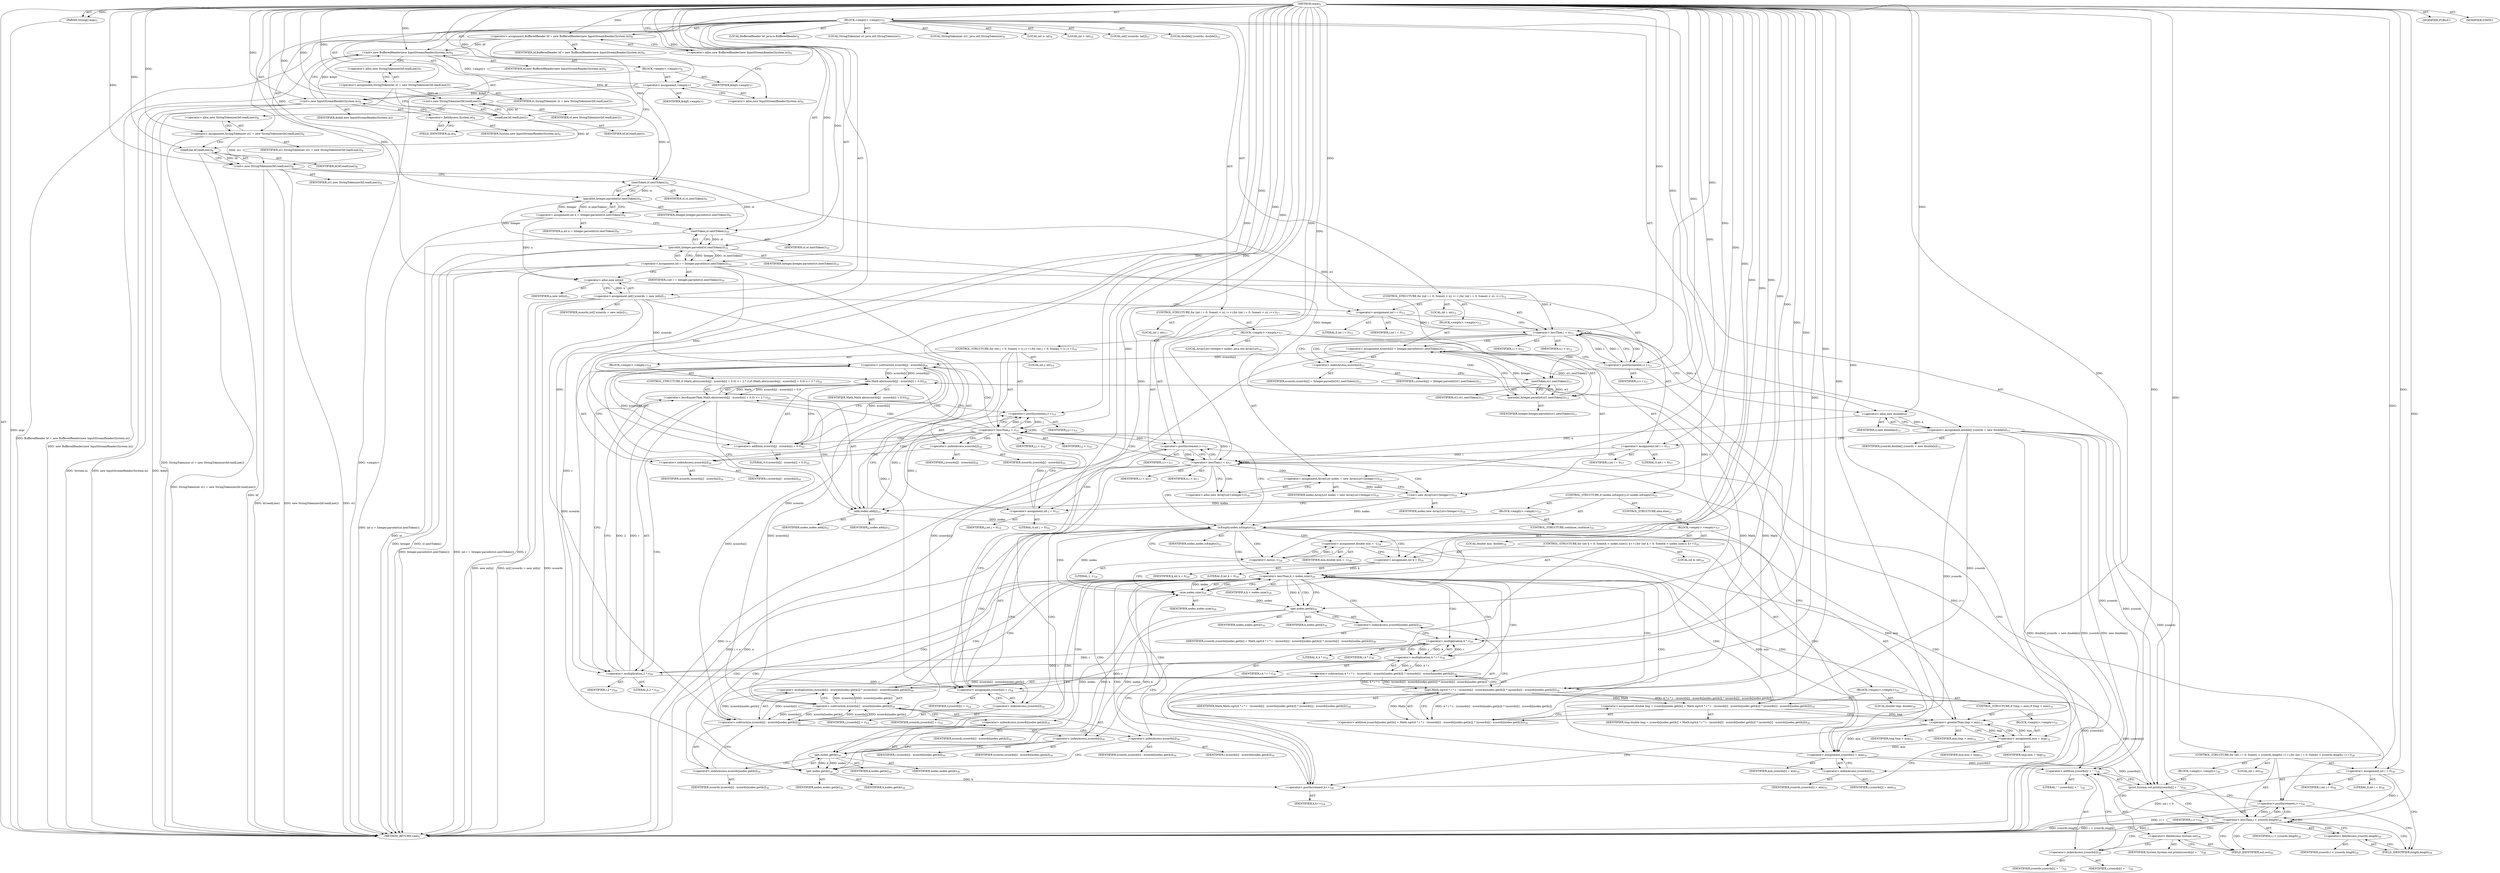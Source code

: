 digraph "main" {  
"25" [label = <(METHOD,main)<SUB>5</SUB>> ]
"26" [label = <(PARAM,String[] args)<SUB>5</SUB>> ]
"27" [label = <(BLOCK,&lt;empty&gt;,&lt;empty&gt;)<SUB>5</SUB>> ]
"4" [label = <(LOCAL,BufferedReader bf: java.io.BufferedReader)<SUB>6</SUB>> ]
"28" [label = <(&lt;operator&gt;.assignment,BufferedReader bf = new BufferedReader(new InputStreamReader(System.in)))<SUB>6</SUB>> ]
"29" [label = <(IDENTIFIER,bf,BufferedReader bf = new BufferedReader(new InputStreamReader(System.in)))<SUB>6</SUB>> ]
"30" [label = <(&lt;operator&gt;.alloc,new BufferedReader(new InputStreamReader(System.in)))<SUB>6</SUB>> ]
"31" [label = <(&lt;init&gt;,new BufferedReader(new InputStreamReader(System.in)))<SUB>6</SUB>> ]
"3" [label = <(IDENTIFIER,bf,new BufferedReader(new InputStreamReader(System.in)))<SUB>6</SUB>> ]
"32" [label = <(BLOCK,&lt;empty&gt;,&lt;empty&gt;)<SUB>6</SUB>> ]
"33" [label = <(&lt;operator&gt;.assignment,&lt;empty&gt;)> ]
"34" [label = <(IDENTIFIER,$obj0,&lt;empty&gt;)> ]
"35" [label = <(&lt;operator&gt;.alloc,new InputStreamReader(System.in))<SUB>6</SUB>> ]
"36" [label = <(&lt;init&gt;,new InputStreamReader(System.in))<SUB>6</SUB>> ]
"37" [label = <(IDENTIFIER,$obj0,new InputStreamReader(System.in))> ]
"38" [label = <(&lt;operator&gt;.fieldAccess,System.in)<SUB>6</SUB>> ]
"39" [label = <(IDENTIFIER,System,new InputStreamReader(System.in))<SUB>6</SUB>> ]
"40" [label = <(FIELD_IDENTIFIER,in,in)<SUB>6</SUB>> ]
"41" [label = <(IDENTIFIER,$obj0,&lt;empty&gt;)> ]
"6" [label = <(LOCAL,StringTokenizer st: java.util.StringTokenizer)<SUB>7</SUB>> ]
"42" [label = <(&lt;operator&gt;.assignment,StringTokenizer st = new StringTokenizer(bf.readLine()))<SUB>7</SUB>> ]
"43" [label = <(IDENTIFIER,st,StringTokenizer st = new StringTokenizer(bf.readLine()))<SUB>7</SUB>> ]
"44" [label = <(&lt;operator&gt;.alloc,new StringTokenizer(bf.readLine()))<SUB>7</SUB>> ]
"45" [label = <(&lt;init&gt;,new StringTokenizer(bf.readLine()))<SUB>7</SUB>> ]
"5" [label = <(IDENTIFIER,st,new StringTokenizer(bf.readLine()))<SUB>7</SUB>> ]
"46" [label = <(readLine,bf.readLine())<SUB>7</SUB>> ]
"47" [label = <(IDENTIFIER,bf,bf.readLine())<SUB>7</SUB>> ]
"8" [label = <(LOCAL,StringTokenizer st1: java.util.StringTokenizer)<SUB>8</SUB>> ]
"48" [label = <(&lt;operator&gt;.assignment,StringTokenizer st1 = new StringTokenizer(bf.readLine()))<SUB>8</SUB>> ]
"49" [label = <(IDENTIFIER,st1,StringTokenizer st1 = new StringTokenizer(bf.readLine()))<SUB>8</SUB>> ]
"50" [label = <(&lt;operator&gt;.alloc,new StringTokenizer(bf.readLine()))<SUB>8</SUB>> ]
"51" [label = <(&lt;init&gt;,new StringTokenizer(bf.readLine()))<SUB>8</SUB>> ]
"7" [label = <(IDENTIFIER,st1,new StringTokenizer(bf.readLine()))<SUB>8</SUB>> ]
"52" [label = <(readLine,bf.readLine())<SUB>8</SUB>> ]
"53" [label = <(IDENTIFIER,bf,bf.readLine())<SUB>8</SUB>> ]
"54" [label = <(LOCAL,int n: int)<SUB>9</SUB>> ]
"55" [label = <(&lt;operator&gt;.assignment,int n = Integer.parseInt(st.nextToken()))<SUB>9</SUB>> ]
"56" [label = <(IDENTIFIER,n,int n = Integer.parseInt(st.nextToken()))<SUB>9</SUB>> ]
"57" [label = <(parseInt,Integer.parseInt(st.nextToken()))<SUB>9</SUB>> ]
"58" [label = <(IDENTIFIER,Integer,Integer.parseInt(st.nextToken()))<SUB>9</SUB>> ]
"59" [label = <(nextToken,st.nextToken())<SUB>9</SUB>> ]
"60" [label = <(IDENTIFIER,st,st.nextToken())<SUB>9</SUB>> ]
"61" [label = <(LOCAL,int r: int)<SUB>10</SUB>> ]
"62" [label = <(&lt;operator&gt;.assignment,int r = Integer.parseInt(st.nextToken()))<SUB>10</SUB>> ]
"63" [label = <(IDENTIFIER,r,int r = Integer.parseInt(st.nextToken()))<SUB>10</SUB>> ]
"64" [label = <(parseInt,Integer.parseInt(st.nextToken()))<SUB>10</SUB>> ]
"65" [label = <(IDENTIFIER,Integer,Integer.parseInt(st.nextToken()))<SUB>10</SUB>> ]
"66" [label = <(nextToken,st.nextToken())<SUB>10</SUB>> ]
"67" [label = <(IDENTIFIER,st,st.nextToken())<SUB>10</SUB>> ]
"68" [label = <(LOCAL,int[] xcoords: int[])<SUB>11</SUB>> ]
"69" [label = <(&lt;operator&gt;.assignment,int[] xcoords = new int[n])<SUB>11</SUB>> ]
"70" [label = <(IDENTIFIER,xcoords,int[] xcoords = new int[n])<SUB>11</SUB>> ]
"71" [label = <(&lt;operator&gt;.alloc,new int[n])> ]
"72" [label = <(IDENTIFIER,n,new int[n])<SUB>11</SUB>> ]
"73" [label = <(CONTROL_STRUCTURE,for (int i = 0; Some(i &lt; n); i++),for (int i = 0; Some(i &lt; n); i++))<SUB>12</SUB>> ]
"74" [label = <(LOCAL,int i: int)<SUB>12</SUB>> ]
"75" [label = <(&lt;operator&gt;.assignment,int i = 0)<SUB>12</SUB>> ]
"76" [label = <(IDENTIFIER,i,int i = 0)<SUB>12</SUB>> ]
"77" [label = <(LITERAL,0,int i = 0)<SUB>12</SUB>> ]
"78" [label = <(&lt;operator&gt;.lessThan,i &lt; n)<SUB>12</SUB>> ]
"79" [label = <(IDENTIFIER,i,i &lt; n)<SUB>12</SUB>> ]
"80" [label = <(IDENTIFIER,n,i &lt; n)<SUB>12</SUB>> ]
"81" [label = <(&lt;operator&gt;.postIncrement,i++)<SUB>12</SUB>> ]
"82" [label = <(IDENTIFIER,i,i++)<SUB>12</SUB>> ]
"83" [label = <(BLOCK,&lt;empty&gt;,&lt;empty&gt;)<SUB>12</SUB>> ]
"84" [label = <(&lt;operator&gt;.assignment,xcoords[i] = Integer.parseInt(st1.nextToken()))<SUB>13</SUB>> ]
"85" [label = <(&lt;operator&gt;.indexAccess,xcoords[i])<SUB>13</SUB>> ]
"86" [label = <(IDENTIFIER,xcoords,xcoords[i] = Integer.parseInt(st1.nextToken()))<SUB>13</SUB>> ]
"87" [label = <(IDENTIFIER,i,xcoords[i] = Integer.parseInt(st1.nextToken()))<SUB>13</SUB>> ]
"88" [label = <(parseInt,Integer.parseInt(st1.nextToken()))<SUB>13</SUB>> ]
"89" [label = <(IDENTIFIER,Integer,Integer.parseInt(st1.nextToken()))<SUB>13</SUB>> ]
"90" [label = <(nextToken,st1.nextToken())<SUB>13</SUB>> ]
"91" [label = <(IDENTIFIER,st1,st1.nextToken())<SUB>13</SUB>> ]
"92" [label = <(LOCAL,double[] ycoords: double[])<SUB>15</SUB>> ]
"93" [label = <(&lt;operator&gt;.assignment,double[] ycoords = new double[n])<SUB>15</SUB>> ]
"94" [label = <(IDENTIFIER,ycoords,double[] ycoords = new double[n])<SUB>15</SUB>> ]
"95" [label = <(&lt;operator&gt;.alloc,new double[n])> ]
"96" [label = <(IDENTIFIER,n,new double[n])<SUB>15</SUB>> ]
"97" [label = <(CONTROL_STRUCTURE,for (int i = 0; Some(i &lt; n); i++),for (int i = 0; Some(i &lt; n); i++))<SUB>17</SUB>> ]
"98" [label = <(LOCAL,int i: int)<SUB>17</SUB>> ]
"99" [label = <(&lt;operator&gt;.assignment,int i = 0)<SUB>17</SUB>> ]
"100" [label = <(IDENTIFIER,i,int i = 0)<SUB>17</SUB>> ]
"101" [label = <(LITERAL,0,int i = 0)<SUB>17</SUB>> ]
"102" [label = <(&lt;operator&gt;.lessThan,i &lt; n)<SUB>17</SUB>> ]
"103" [label = <(IDENTIFIER,i,i &lt; n)<SUB>17</SUB>> ]
"104" [label = <(IDENTIFIER,n,i &lt; n)<SUB>17</SUB>> ]
"105" [label = <(&lt;operator&gt;.postIncrement,i++)<SUB>17</SUB>> ]
"106" [label = <(IDENTIFIER,i,i++)<SUB>17</SUB>> ]
"107" [label = <(BLOCK,&lt;empty&gt;,&lt;empty&gt;)<SUB>17</SUB>> ]
"10" [label = <(LOCAL,ArrayList&lt;Integer&gt; nodes: java.util.ArrayList)<SUB>18</SUB>> ]
"108" [label = <(&lt;operator&gt;.assignment,ArrayList nodes = new ArrayList&lt;Integer&gt;())<SUB>18</SUB>> ]
"109" [label = <(IDENTIFIER,nodes,ArrayList nodes = new ArrayList&lt;Integer&gt;())<SUB>18</SUB>> ]
"110" [label = <(&lt;operator&gt;.alloc,new ArrayList&lt;Integer&gt;())<SUB>18</SUB>> ]
"111" [label = <(&lt;init&gt;,new ArrayList&lt;Integer&gt;())<SUB>18</SUB>> ]
"9" [label = <(IDENTIFIER,nodes,new ArrayList&lt;Integer&gt;())<SUB>18</SUB>> ]
"112" [label = <(CONTROL_STRUCTURE,for (int j = 0; Some(j &lt; i); j++),for (int j = 0; Some(j &lt; i); j++))<SUB>19</SUB>> ]
"113" [label = <(LOCAL,int j: int)<SUB>19</SUB>> ]
"114" [label = <(&lt;operator&gt;.assignment,int j = 0)<SUB>19</SUB>> ]
"115" [label = <(IDENTIFIER,j,int j = 0)<SUB>19</SUB>> ]
"116" [label = <(LITERAL,0,int j = 0)<SUB>19</SUB>> ]
"117" [label = <(&lt;operator&gt;.lessThan,j &lt; i)<SUB>19</SUB>> ]
"118" [label = <(IDENTIFIER,j,j &lt; i)<SUB>19</SUB>> ]
"119" [label = <(IDENTIFIER,i,j &lt; i)<SUB>19</SUB>> ]
"120" [label = <(&lt;operator&gt;.postIncrement,j++)<SUB>19</SUB>> ]
"121" [label = <(IDENTIFIER,j,j++)<SUB>19</SUB>> ]
"122" [label = <(BLOCK,&lt;empty&gt;,&lt;empty&gt;)<SUB>19</SUB>> ]
"123" [label = <(CONTROL_STRUCTURE,if (Math.abs(xcoords[j] - xcoords[i] + 0.0) &lt;= 2 * r),if (Math.abs(xcoords[j] - xcoords[i] + 0.0) &lt;= 2 * r))<SUB>20</SUB>> ]
"124" [label = <(&lt;operator&gt;.lessEqualsThan,Math.abs(xcoords[j] - xcoords[i] + 0.0) &lt;= 2 * r)<SUB>20</SUB>> ]
"125" [label = <(abs,Math.abs(xcoords[j] - xcoords[i] + 0.0))<SUB>20</SUB>> ]
"126" [label = <(IDENTIFIER,Math,Math.abs(xcoords[j] - xcoords[i] + 0.0))<SUB>20</SUB>> ]
"127" [label = <(&lt;operator&gt;.addition,xcoords[j] - xcoords[i] + 0.0)<SUB>20</SUB>> ]
"128" [label = <(&lt;operator&gt;.subtraction,xcoords[j] - xcoords[i])<SUB>20</SUB>> ]
"129" [label = <(&lt;operator&gt;.indexAccess,xcoords[j])<SUB>20</SUB>> ]
"130" [label = <(IDENTIFIER,xcoords,xcoords[j] - xcoords[i])<SUB>20</SUB>> ]
"131" [label = <(IDENTIFIER,j,xcoords[j] - xcoords[i])<SUB>20</SUB>> ]
"132" [label = <(&lt;operator&gt;.indexAccess,xcoords[i])<SUB>20</SUB>> ]
"133" [label = <(IDENTIFIER,xcoords,xcoords[j] - xcoords[i])<SUB>20</SUB>> ]
"134" [label = <(IDENTIFIER,i,xcoords[j] - xcoords[i])<SUB>20</SUB>> ]
"135" [label = <(LITERAL,0.0,xcoords[j] - xcoords[i] + 0.0)<SUB>20</SUB>> ]
"136" [label = <(&lt;operator&gt;.multiplication,2 * r)<SUB>20</SUB>> ]
"137" [label = <(LITERAL,2,2 * r)<SUB>20</SUB>> ]
"138" [label = <(IDENTIFIER,r,2 * r)<SUB>20</SUB>> ]
"139" [label = <(add,nodes.add(j))<SUB>21</SUB>> ]
"140" [label = <(IDENTIFIER,nodes,nodes.add(j))<SUB>21</SUB>> ]
"141" [label = <(IDENTIFIER,j,nodes.add(j))<SUB>21</SUB>> ]
"142" [label = <(CONTROL_STRUCTURE,if (nodes.isEmpty()),if (nodes.isEmpty()))<SUB>23</SUB>> ]
"143" [label = <(isEmpty,nodes.isEmpty())<SUB>23</SUB>> ]
"144" [label = <(IDENTIFIER,nodes,nodes.isEmpty())<SUB>23</SUB>> ]
"145" [label = <(BLOCK,&lt;empty&gt;,&lt;empty&gt;)<SUB>23</SUB>> ]
"146" [label = <(&lt;operator&gt;.assignment,ycoords[i] = r)<SUB>24</SUB>> ]
"147" [label = <(&lt;operator&gt;.indexAccess,ycoords[i])<SUB>24</SUB>> ]
"148" [label = <(IDENTIFIER,ycoords,ycoords[i] = r)<SUB>24</SUB>> ]
"149" [label = <(IDENTIFIER,i,ycoords[i] = r)<SUB>24</SUB>> ]
"150" [label = <(IDENTIFIER,r,ycoords[i] = r)<SUB>24</SUB>> ]
"151" [label = <(CONTROL_STRUCTURE,continue;,continue;)<SUB>25</SUB>> ]
"152" [label = <(CONTROL_STRUCTURE,else,else)<SUB>27</SUB>> ]
"153" [label = <(BLOCK,&lt;empty&gt;,&lt;empty&gt;)<SUB>27</SUB>> ]
"154" [label = <(LOCAL,double min: double)<SUB>28</SUB>> ]
"155" [label = <(&lt;operator&gt;.assignment,double min = -1)<SUB>28</SUB>> ]
"156" [label = <(IDENTIFIER,min,double min = -1)<SUB>28</SUB>> ]
"157" [label = <(&lt;operator&gt;.minus,-1)<SUB>28</SUB>> ]
"158" [label = <(LITERAL,1,-1)<SUB>28</SUB>> ]
"159" [label = <(CONTROL_STRUCTURE,for (int k = 0; Some(k &lt; nodes.size()); k++),for (int k = 0; Some(k &lt; nodes.size()); k++))<SUB>29</SUB>> ]
"160" [label = <(LOCAL,int k: int)<SUB>29</SUB>> ]
"161" [label = <(&lt;operator&gt;.assignment,int k = 0)<SUB>29</SUB>> ]
"162" [label = <(IDENTIFIER,k,int k = 0)<SUB>29</SUB>> ]
"163" [label = <(LITERAL,0,int k = 0)<SUB>29</SUB>> ]
"164" [label = <(&lt;operator&gt;.lessThan,k &lt; nodes.size())<SUB>29</SUB>> ]
"165" [label = <(IDENTIFIER,k,k &lt; nodes.size())<SUB>29</SUB>> ]
"166" [label = <(size,nodes.size())<SUB>29</SUB>> ]
"167" [label = <(IDENTIFIER,nodes,nodes.size())<SUB>29</SUB>> ]
"168" [label = <(&lt;operator&gt;.postIncrement,k++)<SUB>29</SUB>> ]
"169" [label = <(IDENTIFIER,k,k++)<SUB>29</SUB>> ]
"170" [label = <(BLOCK,&lt;empty&gt;,&lt;empty&gt;)<SUB>29</SUB>> ]
"171" [label = <(LOCAL,double tmp: double)<SUB>30</SUB>> ]
"172" [label = <(&lt;operator&gt;.assignment,double tmp = ycoords[nodes.get(k)] + Math.sqrt(4 * r * r - (xcoords[i] - xcoords[nodes.get(k)]) * (xcoords[i] - xcoords[nodes.get(k)])))<SUB>30</SUB>> ]
"173" [label = <(IDENTIFIER,tmp,double tmp = ycoords[nodes.get(k)] + Math.sqrt(4 * r * r - (xcoords[i] - xcoords[nodes.get(k)]) * (xcoords[i] - xcoords[nodes.get(k)])))<SUB>30</SUB>> ]
"174" [label = <(&lt;operator&gt;.addition,ycoords[nodes.get(k)] + Math.sqrt(4 * r * r - (xcoords[i] - xcoords[nodes.get(k)]) * (xcoords[i] - xcoords[nodes.get(k)])))<SUB>30</SUB>> ]
"175" [label = <(&lt;operator&gt;.indexAccess,ycoords[nodes.get(k)])<SUB>30</SUB>> ]
"176" [label = <(IDENTIFIER,ycoords,ycoords[nodes.get(k)] + Math.sqrt(4 * r * r - (xcoords[i] - xcoords[nodes.get(k)]) * (xcoords[i] - xcoords[nodes.get(k)])))<SUB>30</SUB>> ]
"177" [label = <(get,nodes.get(k))<SUB>30</SUB>> ]
"178" [label = <(IDENTIFIER,nodes,nodes.get(k))<SUB>30</SUB>> ]
"179" [label = <(IDENTIFIER,k,nodes.get(k))<SUB>30</SUB>> ]
"180" [label = <(sqrt,Math.sqrt(4 * r * r - (xcoords[i] - xcoords[nodes.get(k)]) * (xcoords[i] - xcoords[nodes.get(k)])))<SUB>30</SUB>> ]
"181" [label = <(IDENTIFIER,Math,Math.sqrt(4 * r * r - (xcoords[i] - xcoords[nodes.get(k)]) * (xcoords[i] - xcoords[nodes.get(k)])))<SUB>30</SUB>> ]
"182" [label = <(&lt;operator&gt;.subtraction,4 * r * r - (xcoords[i] - xcoords[nodes.get(k)]) * (xcoords[i] - xcoords[nodes.get(k)]))<SUB>30</SUB>> ]
"183" [label = <(&lt;operator&gt;.multiplication,4 * r * r)<SUB>30</SUB>> ]
"184" [label = <(&lt;operator&gt;.multiplication,4 * r)<SUB>30</SUB>> ]
"185" [label = <(LITERAL,4,4 * r)<SUB>30</SUB>> ]
"186" [label = <(IDENTIFIER,r,4 * r)<SUB>30</SUB>> ]
"187" [label = <(IDENTIFIER,r,4 * r * r)<SUB>30</SUB>> ]
"188" [label = <(&lt;operator&gt;.multiplication,(xcoords[i] - xcoords[nodes.get(k)]) * (xcoords[i] - xcoords[nodes.get(k)]))<SUB>30</SUB>> ]
"189" [label = <(&lt;operator&gt;.subtraction,xcoords[i] - xcoords[nodes.get(k)])<SUB>30</SUB>> ]
"190" [label = <(&lt;operator&gt;.indexAccess,xcoords[i])<SUB>30</SUB>> ]
"191" [label = <(IDENTIFIER,xcoords,xcoords[i] - xcoords[nodes.get(k)])<SUB>30</SUB>> ]
"192" [label = <(IDENTIFIER,i,xcoords[i] - xcoords[nodes.get(k)])<SUB>30</SUB>> ]
"193" [label = <(&lt;operator&gt;.indexAccess,xcoords[nodes.get(k)])<SUB>30</SUB>> ]
"194" [label = <(IDENTIFIER,xcoords,xcoords[i] - xcoords[nodes.get(k)])<SUB>30</SUB>> ]
"195" [label = <(get,nodes.get(k))<SUB>30</SUB>> ]
"196" [label = <(IDENTIFIER,nodes,nodes.get(k))<SUB>30</SUB>> ]
"197" [label = <(IDENTIFIER,k,nodes.get(k))<SUB>30</SUB>> ]
"198" [label = <(&lt;operator&gt;.subtraction,xcoords[i] - xcoords[nodes.get(k)])<SUB>30</SUB>> ]
"199" [label = <(&lt;operator&gt;.indexAccess,xcoords[i])<SUB>30</SUB>> ]
"200" [label = <(IDENTIFIER,xcoords,xcoords[i] - xcoords[nodes.get(k)])<SUB>30</SUB>> ]
"201" [label = <(IDENTIFIER,i,xcoords[i] - xcoords[nodes.get(k)])<SUB>30</SUB>> ]
"202" [label = <(&lt;operator&gt;.indexAccess,xcoords[nodes.get(k)])<SUB>30</SUB>> ]
"203" [label = <(IDENTIFIER,xcoords,xcoords[i] - xcoords[nodes.get(k)])<SUB>30</SUB>> ]
"204" [label = <(get,nodes.get(k))<SUB>30</SUB>> ]
"205" [label = <(IDENTIFIER,nodes,nodes.get(k))<SUB>30</SUB>> ]
"206" [label = <(IDENTIFIER,k,nodes.get(k))<SUB>30</SUB>> ]
"207" [label = <(CONTROL_STRUCTURE,if (tmp &gt; min),if (tmp &gt; min))<SUB>31</SUB>> ]
"208" [label = <(&lt;operator&gt;.greaterThan,tmp &gt; min)<SUB>31</SUB>> ]
"209" [label = <(IDENTIFIER,tmp,tmp &gt; min)<SUB>31</SUB>> ]
"210" [label = <(IDENTIFIER,min,tmp &gt; min)<SUB>31</SUB>> ]
"211" [label = <(BLOCK,&lt;empty&gt;,&lt;empty&gt;)<SUB>31</SUB>> ]
"212" [label = <(&lt;operator&gt;.assignment,min = tmp)<SUB>32</SUB>> ]
"213" [label = <(IDENTIFIER,min,min = tmp)<SUB>32</SUB>> ]
"214" [label = <(IDENTIFIER,tmp,min = tmp)<SUB>32</SUB>> ]
"215" [label = <(&lt;operator&gt;.assignment,ycoords[i] = min)<SUB>35</SUB>> ]
"216" [label = <(&lt;operator&gt;.indexAccess,ycoords[i])<SUB>35</SUB>> ]
"217" [label = <(IDENTIFIER,ycoords,ycoords[i] = min)<SUB>35</SUB>> ]
"218" [label = <(IDENTIFIER,i,ycoords[i] = min)<SUB>35</SUB>> ]
"219" [label = <(IDENTIFIER,min,ycoords[i] = min)<SUB>35</SUB>> ]
"220" [label = <(CONTROL_STRUCTURE,for (int i = 0; Some(i &lt; ycoords.length); i++),for (int i = 0; Some(i &lt; ycoords.length); i++))<SUB>38</SUB>> ]
"221" [label = <(LOCAL,int i: int)<SUB>38</SUB>> ]
"222" [label = <(&lt;operator&gt;.assignment,int i = 0)<SUB>38</SUB>> ]
"223" [label = <(IDENTIFIER,i,int i = 0)<SUB>38</SUB>> ]
"224" [label = <(LITERAL,0,int i = 0)<SUB>38</SUB>> ]
"225" [label = <(&lt;operator&gt;.lessThan,i &lt; ycoords.length)<SUB>38</SUB>> ]
"226" [label = <(IDENTIFIER,i,i &lt; ycoords.length)<SUB>38</SUB>> ]
"227" [label = <(&lt;operator&gt;.fieldAccess,ycoords.length)<SUB>38</SUB>> ]
"228" [label = <(IDENTIFIER,ycoords,i &lt; ycoords.length)<SUB>38</SUB>> ]
"229" [label = <(FIELD_IDENTIFIER,length,length)<SUB>38</SUB>> ]
"230" [label = <(&lt;operator&gt;.postIncrement,i++)<SUB>38</SUB>> ]
"231" [label = <(IDENTIFIER,i,i++)<SUB>38</SUB>> ]
"232" [label = <(BLOCK,&lt;empty&gt;,&lt;empty&gt;)<SUB>38</SUB>> ]
"233" [label = <(print,System.out.print(ycoords[i] + &quot; &quot;))<SUB>39</SUB>> ]
"234" [label = <(&lt;operator&gt;.fieldAccess,System.out)<SUB>39</SUB>> ]
"235" [label = <(IDENTIFIER,System,System.out.print(ycoords[i] + &quot; &quot;))<SUB>39</SUB>> ]
"236" [label = <(FIELD_IDENTIFIER,out,out)<SUB>39</SUB>> ]
"237" [label = <(&lt;operator&gt;.addition,ycoords[i] + &quot; &quot;)<SUB>39</SUB>> ]
"238" [label = <(&lt;operator&gt;.indexAccess,ycoords[i])<SUB>39</SUB>> ]
"239" [label = <(IDENTIFIER,ycoords,ycoords[i] + &quot; &quot;)<SUB>39</SUB>> ]
"240" [label = <(IDENTIFIER,i,ycoords[i] + &quot; &quot;)<SUB>39</SUB>> ]
"241" [label = <(LITERAL,&quot; &quot;,ycoords[i] + &quot; &quot;)<SUB>39</SUB>> ]
"242" [label = <(MODIFIER,PUBLIC)> ]
"243" [label = <(MODIFIER,STATIC)> ]
"244" [label = <(METHOD_RETURN,void)<SUB>5</SUB>> ]
  "25" -> "26"  [ label = "AST: "] 
  "25" -> "27"  [ label = "AST: "] 
  "25" -> "242"  [ label = "AST: "] 
  "25" -> "243"  [ label = "AST: "] 
  "25" -> "244"  [ label = "AST: "] 
  "27" -> "4"  [ label = "AST: "] 
  "27" -> "28"  [ label = "AST: "] 
  "27" -> "31"  [ label = "AST: "] 
  "27" -> "6"  [ label = "AST: "] 
  "27" -> "42"  [ label = "AST: "] 
  "27" -> "45"  [ label = "AST: "] 
  "27" -> "8"  [ label = "AST: "] 
  "27" -> "48"  [ label = "AST: "] 
  "27" -> "51"  [ label = "AST: "] 
  "27" -> "54"  [ label = "AST: "] 
  "27" -> "55"  [ label = "AST: "] 
  "27" -> "61"  [ label = "AST: "] 
  "27" -> "62"  [ label = "AST: "] 
  "27" -> "68"  [ label = "AST: "] 
  "27" -> "69"  [ label = "AST: "] 
  "27" -> "73"  [ label = "AST: "] 
  "27" -> "92"  [ label = "AST: "] 
  "27" -> "93"  [ label = "AST: "] 
  "27" -> "97"  [ label = "AST: "] 
  "27" -> "220"  [ label = "AST: "] 
  "28" -> "29"  [ label = "AST: "] 
  "28" -> "30"  [ label = "AST: "] 
  "31" -> "3"  [ label = "AST: "] 
  "31" -> "32"  [ label = "AST: "] 
  "32" -> "33"  [ label = "AST: "] 
  "32" -> "36"  [ label = "AST: "] 
  "32" -> "41"  [ label = "AST: "] 
  "33" -> "34"  [ label = "AST: "] 
  "33" -> "35"  [ label = "AST: "] 
  "36" -> "37"  [ label = "AST: "] 
  "36" -> "38"  [ label = "AST: "] 
  "38" -> "39"  [ label = "AST: "] 
  "38" -> "40"  [ label = "AST: "] 
  "42" -> "43"  [ label = "AST: "] 
  "42" -> "44"  [ label = "AST: "] 
  "45" -> "5"  [ label = "AST: "] 
  "45" -> "46"  [ label = "AST: "] 
  "46" -> "47"  [ label = "AST: "] 
  "48" -> "49"  [ label = "AST: "] 
  "48" -> "50"  [ label = "AST: "] 
  "51" -> "7"  [ label = "AST: "] 
  "51" -> "52"  [ label = "AST: "] 
  "52" -> "53"  [ label = "AST: "] 
  "55" -> "56"  [ label = "AST: "] 
  "55" -> "57"  [ label = "AST: "] 
  "57" -> "58"  [ label = "AST: "] 
  "57" -> "59"  [ label = "AST: "] 
  "59" -> "60"  [ label = "AST: "] 
  "62" -> "63"  [ label = "AST: "] 
  "62" -> "64"  [ label = "AST: "] 
  "64" -> "65"  [ label = "AST: "] 
  "64" -> "66"  [ label = "AST: "] 
  "66" -> "67"  [ label = "AST: "] 
  "69" -> "70"  [ label = "AST: "] 
  "69" -> "71"  [ label = "AST: "] 
  "71" -> "72"  [ label = "AST: "] 
  "73" -> "74"  [ label = "AST: "] 
  "73" -> "75"  [ label = "AST: "] 
  "73" -> "78"  [ label = "AST: "] 
  "73" -> "81"  [ label = "AST: "] 
  "73" -> "83"  [ label = "AST: "] 
  "75" -> "76"  [ label = "AST: "] 
  "75" -> "77"  [ label = "AST: "] 
  "78" -> "79"  [ label = "AST: "] 
  "78" -> "80"  [ label = "AST: "] 
  "81" -> "82"  [ label = "AST: "] 
  "83" -> "84"  [ label = "AST: "] 
  "84" -> "85"  [ label = "AST: "] 
  "84" -> "88"  [ label = "AST: "] 
  "85" -> "86"  [ label = "AST: "] 
  "85" -> "87"  [ label = "AST: "] 
  "88" -> "89"  [ label = "AST: "] 
  "88" -> "90"  [ label = "AST: "] 
  "90" -> "91"  [ label = "AST: "] 
  "93" -> "94"  [ label = "AST: "] 
  "93" -> "95"  [ label = "AST: "] 
  "95" -> "96"  [ label = "AST: "] 
  "97" -> "98"  [ label = "AST: "] 
  "97" -> "99"  [ label = "AST: "] 
  "97" -> "102"  [ label = "AST: "] 
  "97" -> "105"  [ label = "AST: "] 
  "97" -> "107"  [ label = "AST: "] 
  "99" -> "100"  [ label = "AST: "] 
  "99" -> "101"  [ label = "AST: "] 
  "102" -> "103"  [ label = "AST: "] 
  "102" -> "104"  [ label = "AST: "] 
  "105" -> "106"  [ label = "AST: "] 
  "107" -> "10"  [ label = "AST: "] 
  "107" -> "108"  [ label = "AST: "] 
  "107" -> "111"  [ label = "AST: "] 
  "107" -> "112"  [ label = "AST: "] 
  "107" -> "142"  [ label = "AST: "] 
  "108" -> "109"  [ label = "AST: "] 
  "108" -> "110"  [ label = "AST: "] 
  "111" -> "9"  [ label = "AST: "] 
  "112" -> "113"  [ label = "AST: "] 
  "112" -> "114"  [ label = "AST: "] 
  "112" -> "117"  [ label = "AST: "] 
  "112" -> "120"  [ label = "AST: "] 
  "112" -> "122"  [ label = "AST: "] 
  "114" -> "115"  [ label = "AST: "] 
  "114" -> "116"  [ label = "AST: "] 
  "117" -> "118"  [ label = "AST: "] 
  "117" -> "119"  [ label = "AST: "] 
  "120" -> "121"  [ label = "AST: "] 
  "122" -> "123"  [ label = "AST: "] 
  "123" -> "124"  [ label = "AST: "] 
  "123" -> "139"  [ label = "AST: "] 
  "124" -> "125"  [ label = "AST: "] 
  "124" -> "136"  [ label = "AST: "] 
  "125" -> "126"  [ label = "AST: "] 
  "125" -> "127"  [ label = "AST: "] 
  "127" -> "128"  [ label = "AST: "] 
  "127" -> "135"  [ label = "AST: "] 
  "128" -> "129"  [ label = "AST: "] 
  "128" -> "132"  [ label = "AST: "] 
  "129" -> "130"  [ label = "AST: "] 
  "129" -> "131"  [ label = "AST: "] 
  "132" -> "133"  [ label = "AST: "] 
  "132" -> "134"  [ label = "AST: "] 
  "136" -> "137"  [ label = "AST: "] 
  "136" -> "138"  [ label = "AST: "] 
  "139" -> "140"  [ label = "AST: "] 
  "139" -> "141"  [ label = "AST: "] 
  "142" -> "143"  [ label = "AST: "] 
  "142" -> "145"  [ label = "AST: "] 
  "142" -> "152"  [ label = "AST: "] 
  "143" -> "144"  [ label = "AST: "] 
  "145" -> "146"  [ label = "AST: "] 
  "145" -> "151"  [ label = "AST: "] 
  "146" -> "147"  [ label = "AST: "] 
  "146" -> "150"  [ label = "AST: "] 
  "147" -> "148"  [ label = "AST: "] 
  "147" -> "149"  [ label = "AST: "] 
  "152" -> "153"  [ label = "AST: "] 
  "153" -> "154"  [ label = "AST: "] 
  "153" -> "155"  [ label = "AST: "] 
  "153" -> "159"  [ label = "AST: "] 
  "153" -> "215"  [ label = "AST: "] 
  "155" -> "156"  [ label = "AST: "] 
  "155" -> "157"  [ label = "AST: "] 
  "157" -> "158"  [ label = "AST: "] 
  "159" -> "160"  [ label = "AST: "] 
  "159" -> "161"  [ label = "AST: "] 
  "159" -> "164"  [ label = "AST: "] 
  "159" -> "168"  [ label = "AST: "] 
  "159" -> "170"  [ label = "AST: "] 
  "161" -> "162"  [ label = "AST: "] 
  "161" -> "163"  [ label = "AST: "] 
  "164" -> "165"  [ label = "AST: "] 
  "164" -> "166"  [ label = "AST: "] 
  "166" -> "167"  [ label = "AST: "] 
  "168" -> "169"  [ label = "AST: "] 
  "170" -> "171"  [ label = "AST: "] 
  "170" -> "172"  [ label = "AST: "] 
  "170" -> "207"  [ label = "AST: "] 
  "172" -> "173"  [ label = "AST: "] 
  "172" -> "174"  [ label = "AST: "] 
  "174" -> "175"  [ label = "AST: "] 
  "174" -> "180"  [ label = "AST: "] 
  "175" -> "176"  [ label = "AST: "] 
  "175" -> "177"  [ label = "AST: "] 
  "177" -> "178"  [ label = "AST: "] 
  "177" -> "179"  [ label = "AST: "] 
  "180" -> "181"  [ label = "AST: "] 
  "180" -> "182"  [ label = "AST: "] 
  "182" -> "183"  [ label = "AST: "] 
  "182" -> "188"  [ label = "AST: "] 
  "183" -> "184"  [ label = "AST: "] 
  "183" -> "187"  [ label = "AST: "] 
  "184" -> "185"  [ label = "AST: "] 
  "184" -> "186"  [ label = "AST: "] 
  "188" -> "189"  [ label = "AST: "] 
  "188" -> "198"  [ label = "AST: "] 
  "189" -> "190"  [ label = "AST: "] 
  "189" -> "193"  [ label = "AST: "] 
  "190" -> "191"  [ label = "AST: "] 
  "190" -> "192"  [ label = "AST: "] 
  "193" -> "194"  [ label = "AST: "] 
  "193" -> "195"  [ label = "AST: "] 
  "195" -> "196"  [ label = "AST: "] 
  "195" -> "197"  [ label = "AST: "] 
  "198" -> "199"  [ label = "AST: "] 
  "198" -> "202"  [ label = "AST: "] 
  "199" -> "200"  [ label = "AST: "] 
  "199" -> "201"  [ label = "AST: "] 
  "202" -> "203"  [ label = "AST: "] 
  "202" -> "204"  [ label = "AST: "] 
  "204" -> "205"  [ label = "AST: "] 
  "204" -> "206"  [ label = "AST: "] 
  "207" -> "208"  [ label = "AST: "] 
  "207" -> "211"  [ label = "AST: "] 
  "208" -> "209"  [ label = "AST: "] 
  "208" -> "210"  [ label = "AST: "] 
  "211" -> "212"  [ label = "AST: "] 
  "212" -> "213"  [ label = "AST: "] 
  "212" -> "214"  [ label = "AST: "] 
  "215" -> "216"  [ label = "AST: "] 
  "215" -> "219"  [ label = "AST: "] 
  "216" -> "217"  [ label = "AST: "] 
  "216" -> "218"  [ label = "AST: "] 
  "220" -> "221"  [ label = "AST: "] 
  "220" -> "222"  [ label = "AST: "] 
  "220" -> "225"  [ label = "AST: "] 
  "220" -> "230"  [ label = "AST: "] 
  "220" -> "232"  [ label = "AST: "] 
  "222" -> "223"  [ label = "AST: "] 
  "222" -> "224"  [ label = "AST: "] 
  "225" -> "226"  [ label = "AST: "] 
  "225" -> "227"  [ label = "AST: "] 
  "227" -> "228"  [ label = "AST: "] 
  "227" -> "229"  [ label = "AST: "] 
  "230" -> "231"  [ label = "AST: "] 
  "232" -> "233"  [ label = "AST: "] 
  "233" -> "234"  [ label = "AST: "] 
  "233" -> "237"  [ label = "AST: "] 
  "234" -> "235"  [ label = "AST: "] 
  "234" -> "236"  [ label = "AST: "] 
  "237" -> "238"  [ label = "AST: "] 
  "237" -> "241"  [ label = "AST: "] 
  "238" -> "239"  [ label = "AST: "] 
  "238" -> "240"  [ label = "AST: "] 
  "28" -> "35"  [ label = "CFG: "] 
  "31" -> "44"  [ label = "CFG: "] 
  "42" -> "46"  [ label = "CFG: "] 
  "45" -> "50"  [ label = "CFG: "] 
  "48" -> "52"  [ label = "CFG: "] 
  "51" -> "59"  [ label = "CFG: "] 
  "55" -> "66"  [ label = "CFG: "] 
  "62" -> "71"  [ label = "CFG: "] 
  "69" -> "75"  [ label = "CFG: "] 
  "93" -> "99"  [ label = "CFG: "] 
  "30" -> "28"  [ label = "CFG: "] 
  "44" -> "42"  [ label = "CFG: "] 
  "46" -> "45"  [ label = "CFG: "] 
  "50" -> "48"  [ label = "CFG: "] 
  "52" -> "51"  [ label = "CFG: "] 
  "57" -> "55"  [ label = "CFG: "] 
  "64" -> "62"  [ label = "CFG: "] 
  "71" -> "69"  [ label = "CFG: "] 
  "75" -> "78"  [ label = "CFG: "] 
  "78" -> "85"  [ label = "CFG: "] 
  "78" -> "95"  [ label = "CFG: "] 
  "81" -> "78"  [ label = "CFG: "] 
  "95" -> "93"  [ label = "CFG: "] 
  "99" -> "102"  [ label = "CFG: "] 
  "102" -> "110"  [ label = "CFG: "] 
  "102" -> "222"  [ label = "CFG: "] 
  "105" -> "102"  [ label = "CFG: "] 
  "222" -> "229"  [ label = "CFG: "] 
  "225" -> "244"  [ label = "CFG: "] 
  "225" -> "236"  [ label = "CFG: "] 
  "230" -> "229"  [ label = "CFG: "] 
  "33" -> "40"  [ label = "CFG: "] 
  "36" -> "31"  [ label = "CFG: "] 
  "59" -> "57"  [ label = "CFG: "] 
  "66" -> "64"  [ label = "CFG: "] 
  "84" -> "81"  [ label = "CFG: "] 
  "108" -> "111"  [ label = "CFG: "] 
  "111" -> "114"  [ label = "CFG: "] 
  "227" -> "225"  [ label = "CFG: "] 
  "233" -> "230"  [ label = "CFG: "] 
  "35" -> "33"  [ label = "CFG: "] 
  "38" -> "36"  [ label = "CFG: "] 
  "85" -> "90"  [ label = "CFG: "] 
  "88" -> "84"  [ label = "CFG: "] 
  "110" -> "108"  [ label = "CFG: "] 
  "114" -> "117"  [ label = "CFG: "] 
  "117" -> "129"  [ label = "CFG: "] 
  "117" -> "143"  [ label = "CFG: "] 
  "120" -> "117"  [ label = "CFG: "] 
  "143" -> "147"  [ label = "CFG: "] 
  "143" -> "157"  [ label = "CFG: "] 
  "229" -> "227"  [ label = "CFG: "] 
  "234" -> "238"  [ label = "CFG: "] 
  "237" -> "233"  [ label = "CFG: "] 
  "40" -> "38"  [ label = "CFG: "] 
  "90" -> "88"  [ label = "CFG: "] 
  "146" -> "105"  [ label = "CFG: "] 
  "236" -> "234"  [ label = "CFG: "] 
  "238" -> "237"  [ label = "CFG: "] 
  "124" -> "139"  [ label = "CFG: "] 
  "124" -> "120"  [ label = "CFG: "] 
  "139" -> "120"  [ label = "CFG: "] 
  "147" -> "146"  [ label = "CFG: "] 
  "155" -> "161"  [ label = "CFG: "] 
  "215" -> "105"  [ label = "CFG: "] 
  "125" -> "136"  [ label = "CFG: "] 
  "136" -> "124"  [ label = "CFG: "] 
  "157" -> "155"  [ label = "CFG: "] 
  "161" -> "166"  [ label = "CFG: "] 
  "164" -> "177"  [ label = "CFG: "] 
  "164" -> "216"  [ label = "CFG: "] 
  "168" -> "166"  [ label = "CFG: "] 
  "216" -> "215"  [ label = "CFG: "] 
  "127" -> "125"  [ label = "CFG: "] 
  "166" -> "164"  [ label = "CFG: "] 
  "172" -> "208"  [ label = "CFG: "] 
  "128" -> "127"  [ label = "CFG: "] 
  "174" -> "172"  [ label = "CFG: "] 
  "208" -> "212"  [ label = "CFG: "] 
  "208" -> "168"  [ label = "CFG: "] 
  "129" -> "132"  [ label = "CFG: "] 
  "132" -> "128"  [ label = "CFG: "] 
  "175" -> "184"  [ label = "CFG: "] 
  "180" -> "174"  [ label = "CFG: "] 
  "212" -> "168"  [ label = "CFG: "] 
  "177" -> "175"  [ label = "CFG: "] 
  "182" -> "180"  [ label = "CFG: "] 
  "183" -> "190"  [ label = "CFG: "] 
  "188" -> "182"  [ label = "CFG: "] 
  "184" -> "183"  [ label = "CFG: "] 
  "189" -> "199"  [ label = "CFG: "] 
  "198" -> "188"  [ label = "CFG: "] 
  "190" -> "195"  [ label = "CFG: "] 
  "193" -> "189"  [ label = "CFG: "] 
  "199" -> "204"  [ label = "CFG: "] 
  "202" -> "198"  [ label = "CFG: "] 
  "195" -> "193"  [ label = "CFG: "] 
  "204" -> "202"  [ label = "CFG: "] 
  "25" -> "30"  [ label = "CFG: "] 
  "26" -> "244"  [ label = "DDG: args"] 
  "28" -> "244"  [ label = "DDG: BufferedReader bf = new BufferedReader(new InputStreamReader(System.in))"] 
  "33" -> "244"  [ label = "DDG: &lt;empty&gt;"] 
  "36" -> "244"  [ label = "DDG: $obj0"] 
  "36" -> "244"  [ label = "DDG: System.in"] 
  "36" -> "244"  [ label = "DDG: new InputStreamReader(System.in)"] 
  "31" -> "244"  [ label = "DDG: new BufferedReader(new InputStreamReader(System.in))"] 
  "42" -> "244"  [ label = "DDG: StringTokenizer st = new StringTokenizer(bf.readLine())"] 
  "48" -> "244"  [ label = "DDG: StringTokenizer st1 = new StringTokenizer(bf.readLine())"] 
  "51" -> "244"  [ label = "DDG: st1"] 
  "52" -> "244"  [ label = "DDG: bf"] 
  "51" -> "244"  [ label = "DDG: bf.readLine()"] 
  "51" -> "244"  [ label = "DDG: new StringTokenizer(bf.readLine())"] 
  "55" -> "244"  [ label = "DDG: int n = Integer.parseInt(st.nextToken())"] 
  "62" -> "244"  [ label = "DDG: r"] 
  "64" -> "244"  [ label = "DDG: Integer"] 
  "66" -> "244"  [ label = "DDG: st"] 
  "64" -> "244"  [ label = "DDG: st.nextToken()"] 
  "62" -> "244"  [ label = "DDG: Integer.parseInt(st.nextToken())"] 
  "62" -> "244"  [ label = "DDG: int r = Integer.parseInt(st.nextToken())"] 
  "69" -> "244"  [ label = "DDG: xcoords"] 
  "69" -> "244"  [ label = "DDG: new int[n]"] 
  "69" -> "244"  [ label = "DDG: int[] xcoords = new int[n]"] 
  "93" -> "244"  [ label = "DDG: ycoords"] 
  "93" -> "244"  [ label = "DDG: new double[n]"] 
  "93" -> "244"  [ label = "DDG: double[] ycoords = new double[n]"] 
  "102" -> "244"  [ label = "DDG: n"] 
  "102" -> "244"  [ label = "DDG: i &lt; n"] 
  "222" -> "244"  [ label = "DDG: int i = 0"] 
  "225" -> "244"  [ label = "DDG: i"] 
  "225" -> "244"  [ label = "DDG: ycoords.length"] 
  "225" -> "244"  [ label = "DDG: i &lt; ycoords.length"] 
  "230" -> "244"  [ label = "DDG: i++"] 
  "105" -> "244"  [ label = "DDG: i++"] 
  "81" -> "244"  [ label = "DDG: i++"] 
  "25" -> "26"  [ label = "DDG: "] 
  "25" -> "28"  [ label = "DDG: "] 
  "25" -> "42"  [ label = "DDG: "] 
  "25" -> "48"  [ label = "DDG: "] 
  "57" -> "55"  [ label = "DDG: Integer"] 
  "57" -> "55"  [ label = "DDG: st.nextToken()"] 
  "64" -> "62"  [ label = "DDG: Integer"] 
  "64" -> "62"  [ label = "DDG: st.nextToken()"] 
  "71" -> "69"  [ label = "DDG: n"] 
  "95" -> "93"  [ label = "DDG: n"] 
  "28" -> "31"  [ label = "DDG: bf"] 
  "25" -> "31"  [ label = "DDG: "] 
  "33" -> "31"  [ label = "DDG: &lt;empty&gt;"] 
  "36" -> "31"  [ label = "DDG: $obj0"] 
  "42" -> "45"  [ label = "DDG: st"] 
  "25" -> "45"  [ label = "DDG: "] 
  "46" -> "45"  [ label = "DDG: bf"] 
  "48" -> "51"  [ label = "DDG: st1"] 
  "25" -> "51"  [ label = "DDG: "] 
  "52" -> "51"  [ label = "DDG: bf"] 
  "25" -> "75"  [ label = "DDG: "] 
  "25" -> "99"  [ label = "DDG: "] 
  "25" -> "222"  [ label = "DDG: "] 
  "25" -> "33"  [ label = "DDG: "] 
  "25" -> "41"  [ label = "DDG: "] 
  "31" -> "46"  [ label = "DDG: bf"] 
  "25" -> "46"  [ label = "DDG: "] 
  "46" -> "52"  [ label = "DDG: bf"] 
  "25" -> "52"  [ label = "DDG: "] 
  "25" -> "57"  [ label = "DDG: "] 
  "59" -> "57"  [ label = "DDG: st"] 
  "57" -> "64"  [ label = "DDG: Integer"] 
  "25" -> "64"  [ label = "DDG: "] 
  "66" -> "64"  [ label = "DDG: st"] 
  "55" -> "71"  [ label = "DDG: n"] 
  "25" -> "71"  [ label = "DDG: "] 
  "75" -> "78"  [ label = "DDG: i"] 
  "81" -> "78"  [ label = "DDG: i"] 
  "25" -> "78"  [ label = "DDG: "] 
  "71" -> "78"  [ label = "DDG: n"] 
  "78" -> "81"  [ label = "DDG: i"] 
  "25" -> "81"  [ label = "DDG: "] 
  "88" -> "84"  [ label = "DDG: Integer"] 
  "88" -> "84"  [ label = "DDG: st1.nextToken()"] 
  "78" -> "95"  [ label = "DDG: n"] 
  "25" -> "95"  [ label = "DDG: "] 
  "99" -> "102"  [ label = "DDG: i"] 
  "105" -> "102"  [ label = "DDG: i"] 
  "25" -> "102"  [ label = "DDG: "] 
  "95" -> "102"  [ label = "DDG: n"] 
  "117" -> "105"  [ label = "DDG: i"] 
  "25" -> "105"  [ label = "DDG: "] 
  "25" -> "108"  [ label = "DDG: "] 
  "222" -> "225"  [ label = "DDG: i"] 
  "230" -> "225"  [ label = "DDG: i"] 
  "25" -> "225"  [ label = "DDG: "] 
  "93" -> "225"  [ label = "DDG: ycoords"] 
  "225" -> "230"  [ label = "DDG: i"] 
  "25" -> "230"  [ label = "DDG: "] 
  "33" -> "36"  [ label = "DDG: $obj0"] 
  "25" -> "36"  [ label = "DDG: "] 
  "45" -> "59"  [ label = "DDG: st"] 
  "25" -> "59"  [ label = "DDG: "] 
  "59" -> "66"  [ label = "DDG: st"] 
  "25" -> "66"  [ label = "DDG: "] 
  "108" -> "111"  [ label = "DDG: nodes"] 
  "25" -> "111"  [ label = "DDG: "] 
  "25" -> "114"  [ label = "DDG: "] 
  "93" -> "233"  [ label = "DDG: ycoords"] 
  "215" -> "233"  [ label = "DDG: ycoords[i]"] 
  "146" -> "233"  [ label = "DDG: ycoords[i]"] 
  "25" -> "233"  [ label = "DDG: "] 
  "64" -> "88"  [ label = "DDG: Integer"] 
  "25" -> "88"  [ label = "DDG: "] 
  "90" -> "88"  [ label = "DDG: st1"] 
  "114" -> "117"  [ label = "DDG: j"] 
  "120" -> "117"  [ label = "DDG: j"] 
  "25" -> "117"  [ label = "DDG: "] 
  "102" -> "117"  [ label = "DDG: i"] 
  "117" -> "120"  [ label = "DDG: j"] 
  "139" -> "120"  [ label = "DDG: j"] 
  "25" -> "120"  [ label = "DDG: "] 
  "111" -> "143"  [ label = "DDG: nodes"] 
  "139" -> "143"  [ label = "DDG: nodes"] 
  "25" -> "143"  [ label = "DDG: "] 
  "62" -> "146"  [ label = "DDG: r"] 
  "183" -> "146"  [ label = "DDG: r"] 
  "136" -> "146"  [ label = "DDG: r"] 
  "25" -> "146"  [ label = "DDG: "] 
  "93" -> "237"  [ label = "DDG: ycoords"] 
  "215" -> "237"  [ label = "DDG: ycoords[i]"] 
  "146" -> "237"  [ label = "DDG: ycoords[i]"] 
  "25" -> "237"  [ label = "DDG: "] 
  "51" -> "90"  [ label = "DDG: st1"] 
  "25" -> "90"  [ label = "DDG: "] 
  "157" -> "155"  [ label = "DDG: 1"] 
  "155" -> "215"  [ label = "DDG: min"] 
  "208" -> "215"  [ label = "DDG: min"] 
  "212" -> "215"  [ label = "DDG: min"] 
  "25" -> "215"  [ label = "DDG: "] 
  "125" -> "124"  [ label = "DDG: Math"] 
  "125" -> "124"  [ label = "DDG: xcoords[j] - xcoords[i] + 0.0"] 
  "136" -> "124"  [ label = "DDG: 2"] 
  "136" -> "124"  [ label = "DDG: r"] 
  "111" -> "139"  [ label = "DDG: nodes"] 
  "25" -> "139"  [ label = "DDG: "] 
  "117" -> "139"  [ label = "DDG: j"] 
  "25" -> "161"  [ label = "DDG: "] 
  "180" -> "125"  [ label = "DDG: Math"] 
  "25" -> "125"  [ label = "DDG: "] 
  "128" -> "125"  [ label = "DDG: xcoords[j]"] 
  "128" -> "125"  [ label = "DDG: xcoords[i]"] 
  "25" -> "136"  [ label = "DDG: "] 
  "62" -> "136"  [ label = "DDG: r"] 
  "183" -> "136"  [ label = "DDG: r"] 
  "25" -> "157"  [ label = "DDG: "] 
  "161" -> "164"  [ label = "DDG: k"] 
  "168" -> "164"  [ label = "DDG: k"] 
  "25" -> "164"  [ label = "DDG: "] 
  "166" -> "164"  [ label = "DDG: nodes"] 
  "204" -> "168"  [ label = "DDG: k"] 
  "25" -> "168"  [ label = "DDG: "] 
  "93" -> "172"  [ label = "DDG: ycoords"] 
  "180" -> "172"  [ label = "DDG: Math"] 
  "180" -> "172"  [ label = "DDG: 4 * r * r - (xcoords[i] - xcoords[nodes.get(k)]) * (xcoords[i] - xcoords[nodes.get(k)])"] 
  "128" -> "127"  [ label = "DDG: xcoords[j]"] 
  "128" -> "127"  [ label = "DDG: xcoords[i]"] 
  "25" -> "127"  [ label = "DDG: "] 
  "143" -> "166"  [ label = "DDG: nodes"] 
  "204" -> "166"  [ label = "DDG: nodes"] 
  "25" -> "166"  [ label = "DDG: "] 
  "69" -> "128"  [ label = "DDG: xcoords"] 
  "198" -> "128"  [ label = "DDG: xcoords[i]"] 
  "84" -> "128"  [ label = "DDG: xcoords[i]"] 
  "93" -> "174"  [ label = "DDG: ycoords"] 
  "180" -> "174"  [ label = "DDG: Math"] 
  "180" -> "174"  [ label = "DDG: 4 * r * r - (xcoords[i] - xcoords[nodes.get(k)]) * (xcoords[i] - xcoords[nodes.get(k)])"] 
  "172" -> "208"  [ label = "DDG: tmp"] 
  "25" -> "208"  [ label = "DDG: "] 
  "155" -> "208"  [ label = "DDG: min"] 
  "212" -> "208"  [ label = "DDG: min"] 
  "208" -> "212"  [ label = "DDG: tmp"] 
  "25" -> "212"  [ label = "DDG: "] 
  "125" -> "180"  [ label = "DDG: Math"] 
  "25" -> "180"  [ label = "DDG: "] 
  "182" -> "180"  [ label = "DDG: 4 * r * r"] 
  "182" -> "180"  [ label = "DDG: (xcoords[i] - xcoords[nodes.get(k)]) * (xcoords[i] - xcoords[nodes.get(k)])"] 
  "166" -> "177"  [ label = "DDG: nodes"] 
  "25" -> "177"  [ label = "DDG: "] 
  "164" -> "177"  [ label = "DDG: k"] 
  "183" -> "182"  [ label = "DDG: 4 * r"] 
  "183" -> "182"  [ label = "DDG: r"] 
  "188" -> "182"  [ label = "DDG: xcoords[i] - xcoords[nodes.get(k)]"] 
  "184" -> "183"  [ label = "DDG: 4"] 
  "184" -> "183"  [ label = "DDG: r"] 
  "25" -> "183"  [ label = "DDG: "] 
  "189" -> "188"  [ label = "DDG: xcoords[i]"] 
  "189" -> "188"  [ label = "DDG: xcoords[nodes.get(k)]"] 
  "198" -> "188"  [ label = "DDG: xcoords[i]"] 
  "198" -> "188"  [ label = "DDG: xcoords[nodes.get(k)]"] 
  "25" -> "184"  [ label = "DDG: "] 
  "62" -> "184"  [ label = "DDG: r"] 
  "183" -> "184"  [ label = "DDG: r"] 
  "136" -> "184"  [ label = "DDG: r"] 
  "69" -> "189"  [ label = "DDG: xcoords"] 
  "198" -> "189"  [ label = "DDG: xcoords[i]"] 
  "128" -> "189"  [ label = "DDG: xcoords[i]"] 
  "84" -> "189"  [ label = "DDG: xcoords[i]"] 
  "198" -> "189"  [ label = "DDG: xcoords[nodes.get(k)]"] 
  "69" -> "198"  [ label = "DDG: xcoords"] 
  "189" -> "198"  [ label = "DDG: xcoords[i]"] 
  "189" -> "198"  [ label = "DDG: xcoords[nodes.get(k)]"] 
  "177" -> "195"  [ label = "DDG: nodes"] 
  "25" -> "195"  [ label = "DDG: "] 
  "177" -> "195"  [ label = "DDG: k"] 
  "195" -> "204"  [ label = "DDG: nodes"] 
  "25" -> "204"  [ label = "DDG: "] 
  "195" -> "204"  [ label = "DDG: k"] 
  "78" -> "81"  [ label = "CDG: "] 
  "78" -> "84"  [ label = "CDG: "] 
  "78" -> "85"  [ label = "CDG: "] 
  "78" -> "90"  [ label = "CDG: "] 
  "78" -> "88"  [ label = "CDG: "] 
  "78" -> "78"  [ label = "CDG: "] 
  "102" -> "102"  [ label = "CDG: "] 
  "102" -> "114"  [ label = "CDG: "] 
  "102" -> "108"  [ label = "CDG: "] 
  "102" -> "111"  [ label = "CDG: "] 
  "102" -> "143"  [ label = "CDG: "] 
  "102" -> "105"  [ label = "CDG: "] 
  "102" -> "110"  [ label = "CDG: "] 
  "102" -> "117"  [ label = "CDG: "] 
  "225" -> "230"  [ label = "CDG: "] 
  "225" -> "225"  [ label = "CDG: "] 
  "225" -> "238"  [ label = "CDG: "] 
  "225" -> "233"  [ label = "CDG: "] 
  "225" -> "236"  [ label = "CDG: "] 
  "225" -> "237"  [ label = "CDG: "] 
  "225" -> "234"  [ label = "CDG: "] 
  "225" -> "229"  [ label = "CDG: "] 
  "225" -> "227"  [ label = "CDG: "] 
  "117" -> "120"  [ label = "CDG: "] 
  "117" -> "136"  [ label = "CDG: "] 
  "117" -> "128"  [ label = "CDG: "] 
  "117" -> "132"  [ label = "CDG: "] 
  "117" -> "129"  [ label = "CDG: "] 
  "117" -> "127"  [ label = "CDG: "] 
  "117" -> "117"  [ label = "CDG: "] 
  "117" -> "124"  [ label = "CDG: "] 
  "117" -> "125"  [ label = "CDG: "] 
  "143" -> "146"  [ label = "CDG: "] 
  "143" -> "161"  [ label = "CDG: "] 
  "143" -> "215"  [ label = "CDG: "] 
  "143" -> "164"  [ label = "CDG: "] 
  "143" -> "155"  [ label = "CDG: "] 
  "143" -> "166"  [ label = "CDG: "] 
  "143" -> "157"  [ label = "CDG: "] 
  "143" -> "147"  [ label = "CDG: "] 
  "143" -> "216"  [ label = "CDG: "] 
  "124" -> "139"  [ label = "CDG: "] 
  "164" -> "188"  [ label = "CDG: "] 
  "164" -> "198"  [ label = "CDG: "] 
  "164" -> "189"  [ label = "CDG: "] 
  "164" -> "168"  [ label = "CDG: "] 
  "164" -> "204"  [ label = "CDG: "] 
  "164" -> "208"  [ label = "CDG: "] 
  "164" -> "195"  [ label = "CDG: "] 
  "164" -> "190"  [ label = "CDG: "] 
  "164" -> "184"  [ label = "CDG: "] 
  "164" -> "174"  [ label = "CDG: "] 
  "164" -> "182"  [ label = "CDG: "] 
  "164" -> "164"  [ label = "CDG: "] 
  "164" -> "202"  [ label = "CDG: "] 
  "164" -> "180"  [ label = "CDG: "] 
  "164" -> "183"  [ label = "CDG: "] 
  "164" -> "193"  [ label = "CDG: "] 
  "164" -> "166"  [ label = "CDG: "] 
  "164" -> "199"  [ label = "CDG: "] 
  "164" -> "177"  [ label = "CDG: "] 
  "164" -> "175"  [ label = "CDG: "] 
  "164" -> "172"  [ label = "CDG: "] 
  "208" -> "212"  [ label = "CDG: "] 
}
